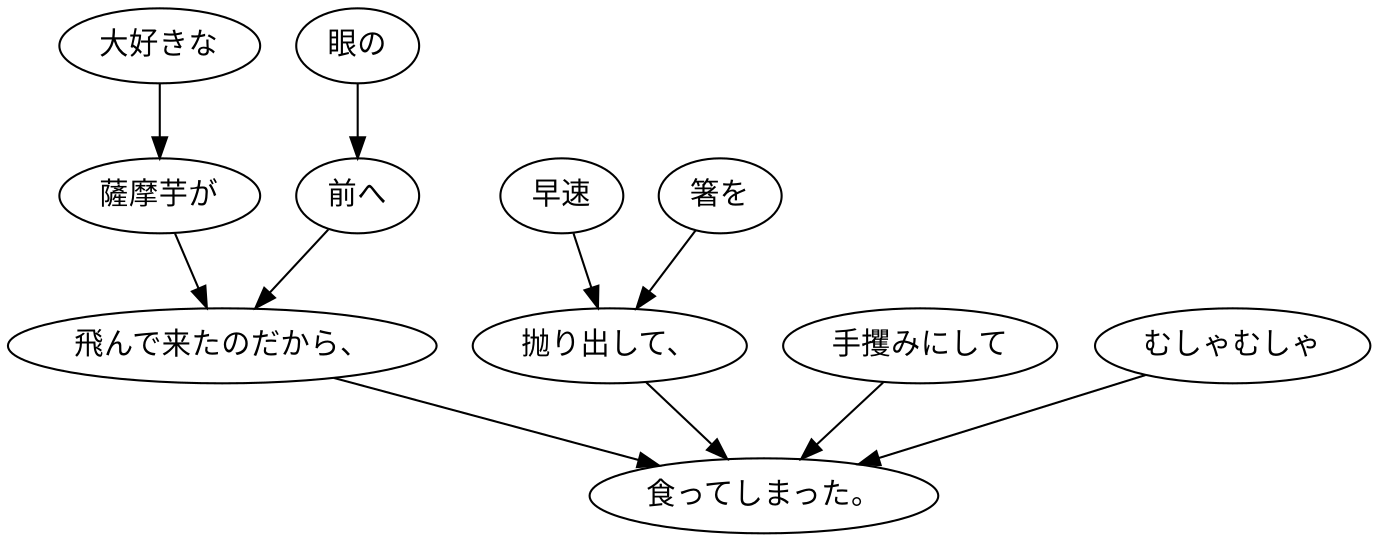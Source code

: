 digraph graph6658 {
	node0 [label="大好きな"];
	node1 [label="薩摩芋が"];
	node2 [label="眼の"];
	node3 [label="前へ"];
	node4 [label="飛んで来たのだから、"];
	node5 [label="早速"];
	node6 [label="箸を"];
	node7 [label="抛り出して、"];
	node8 [label="手攫みにして"];
	node9 [label="むしゃむしゃ"];
	node10 [label="食ってしまった。"];
	node0 -> node1;
	node1 -> node4;
	node2 -> node3;
	node3 -> node4;
	node4 -> node10;
	node5 -> node7;
	node6 -> node7;
	node7 -> node10;
	node8 -> node10;
	node9 -> node10;
}
